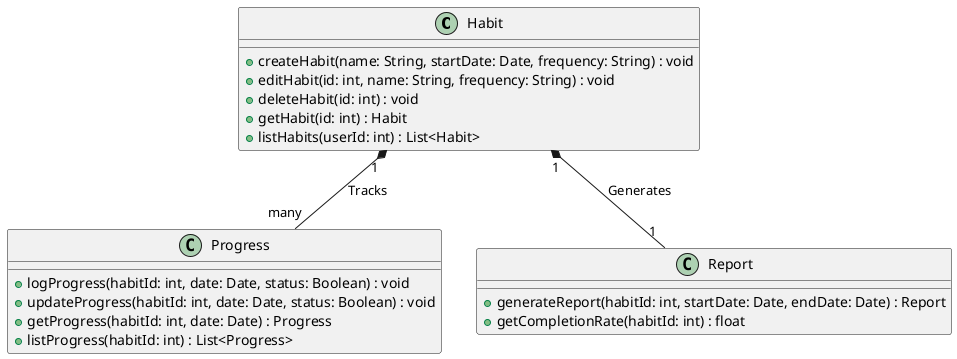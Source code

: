 @startuml
' Definisi fungsi CRUD dan lainnya

class Habit {
    + createHabit(name: String, startDate: Date, frequency: String) : void
    + editHabit(id: int, name: String, frequency: String) : void
    + deleteHabit(id: int) : void
    + getHabit(id: int) : Habit
    + listHabits(userId: int) : List<Habit>
}

class Progress {
    + logProgress(habitId: int, date: Date, status: Boolean) : void
    + updateProgress(habitId: int, date: Date, status: Boolean) : void
    + getProgress(habitId: int, date: Date) : Progress
    + listProgress(habitId: int) : List<Progress>
}

class Report {
    + generateReport(habitId: int, startDate: Date, endDate: Date) : Report
    + getCompletionRate(habitId: int) : float
}

' Relasi antar kelas
Habit "1" *-- "many" Progress : Tracks
Habit "1" *-- "1" Report : Generates

@enduml

